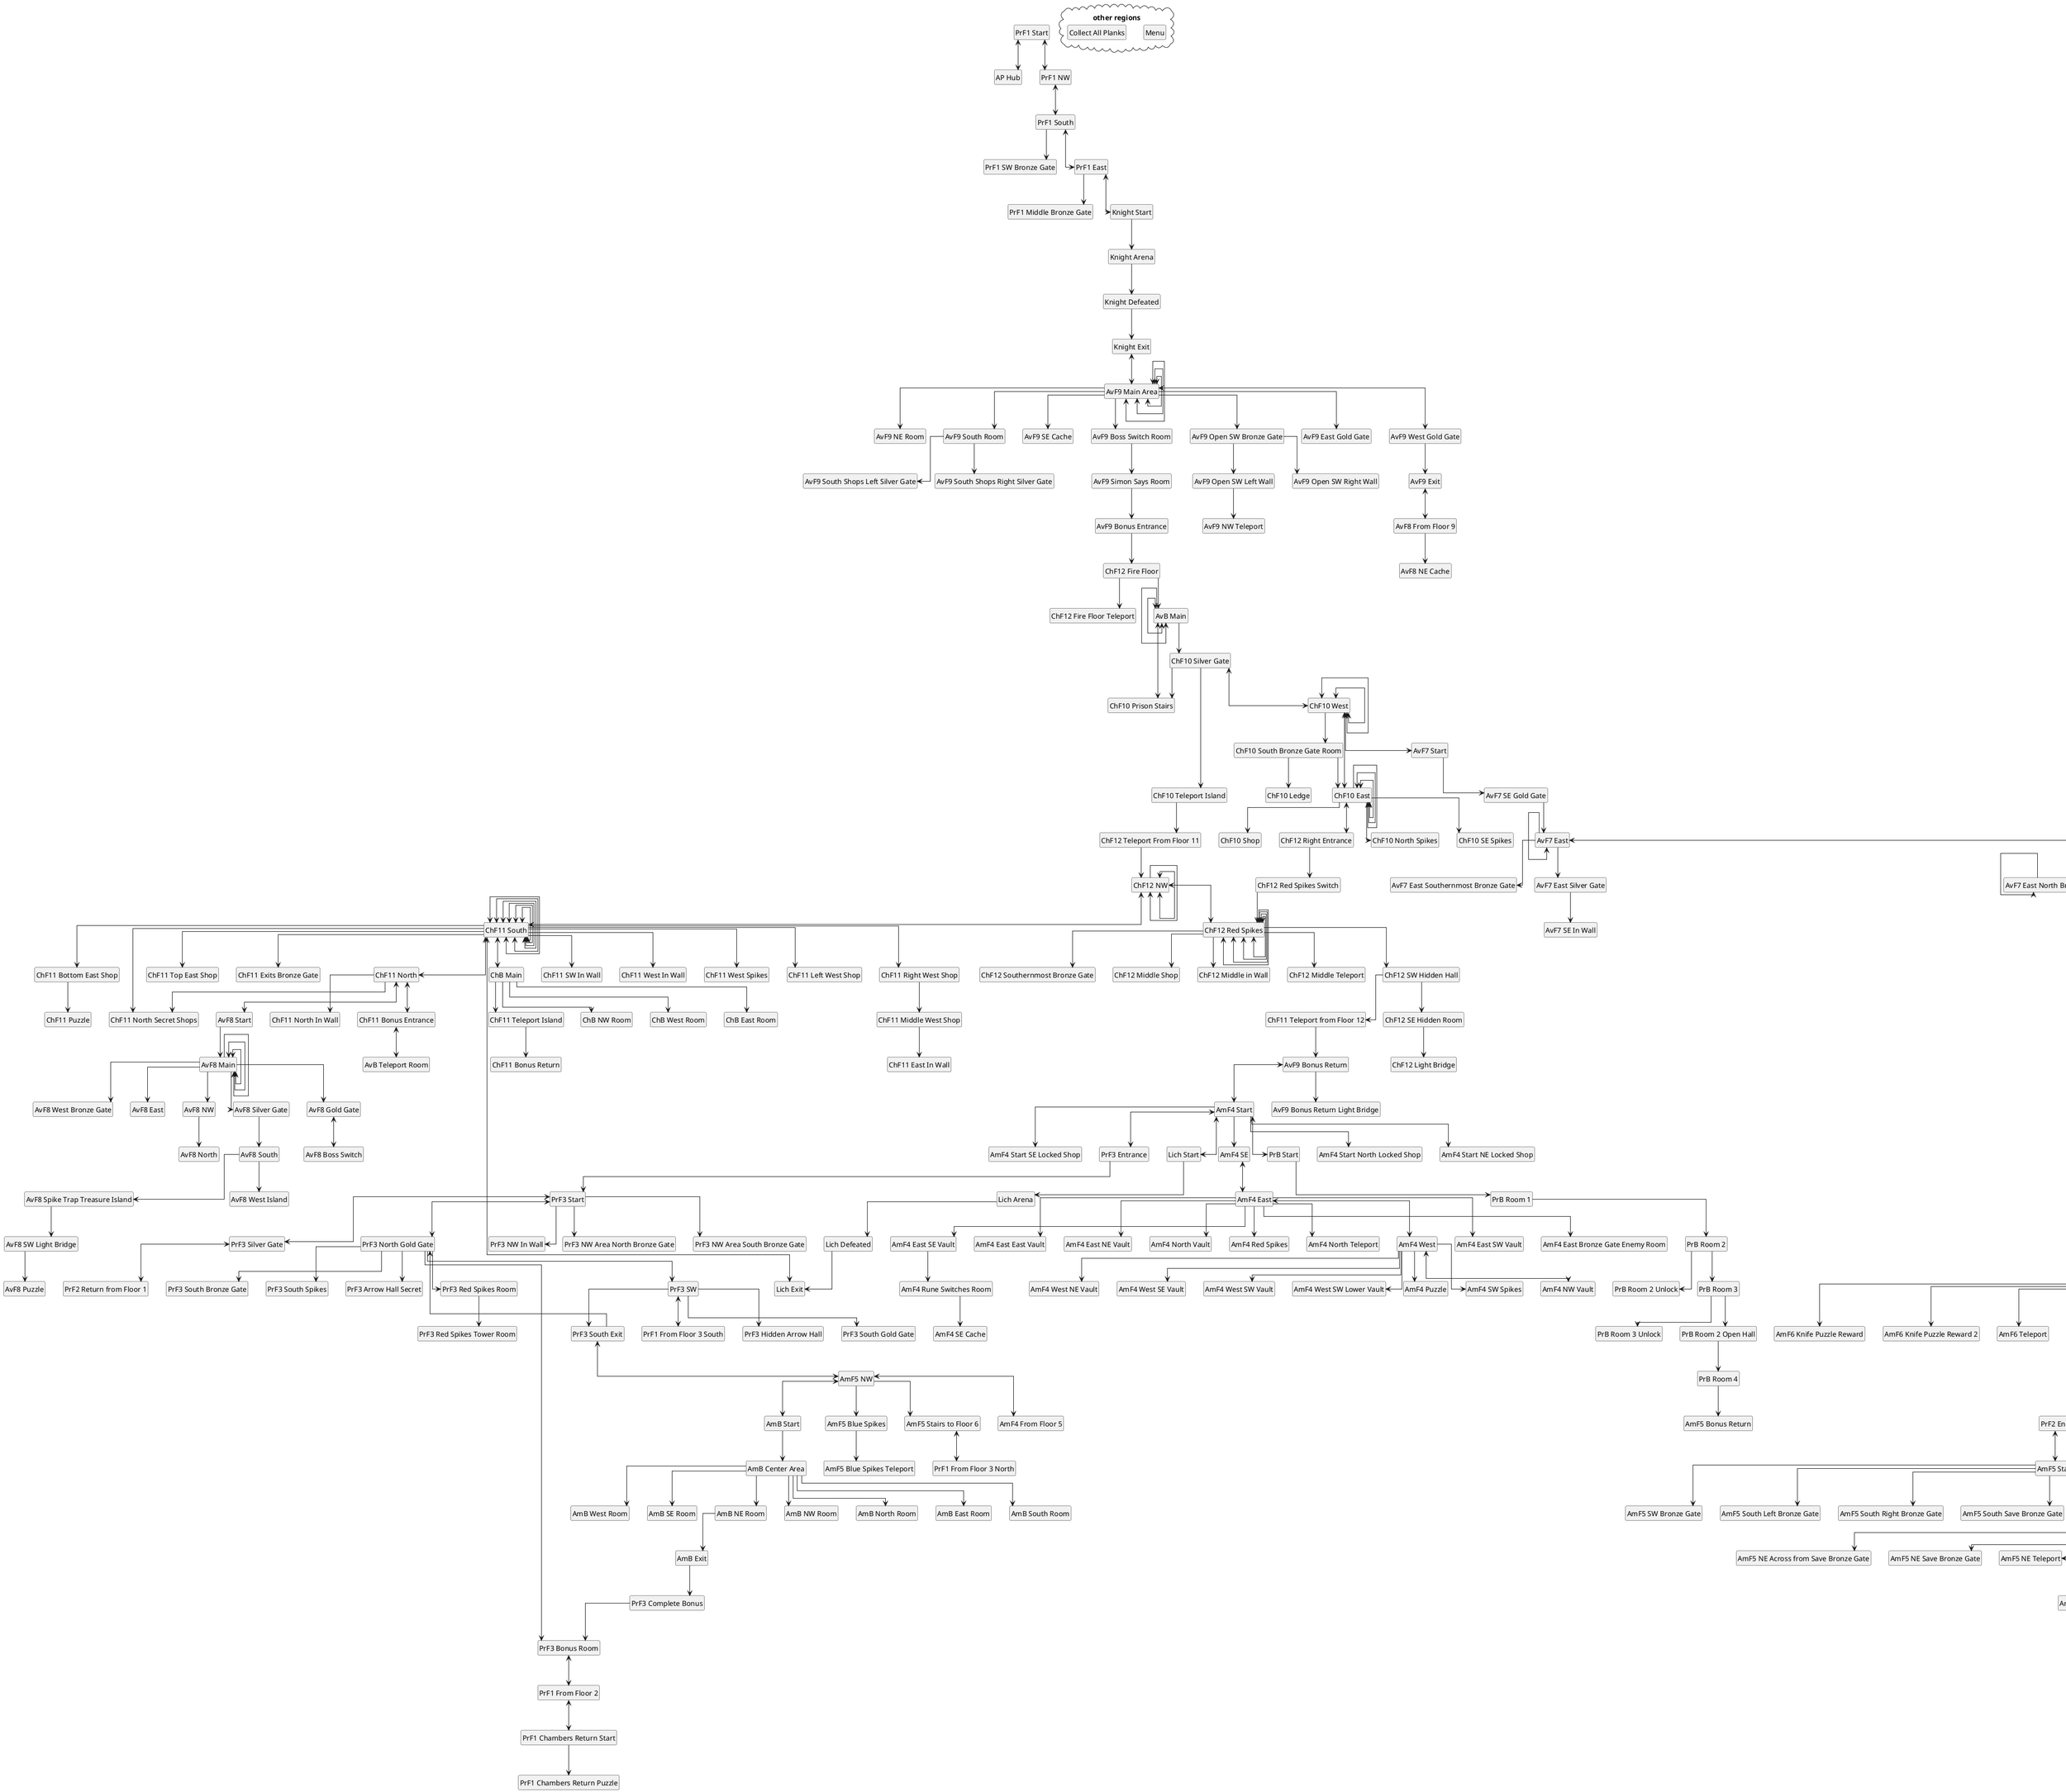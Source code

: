 @startuml
hide circle
hide empty members
skinparam linetype ortho
class "PrF1 Start"
class "AP Hub"
"PrF1 Start" <--> "AP Hub"
class "PrF1 NW"
"PrF1 Start" <--> "PrF1 NW"
class "PrF1 South"
"PrF1 NW" <--> "PrF1 South"
"PrF1 South" --> "PrF1 SW Bronze Gate"
class "PrF1 SW Bronze Gate"
class "PrF1 East"
"PrF1 South" <--> "PrF1 East"
"PrF1 East" --> "PrF1 Middle Bronze Gate"
class "PrF1 Middle Bronze Gate"
class "Knight Start"
"PrF1 East" <--> "Knight Start"
"Knight Start" --> "Knight Arena"
class "Knight Arena"
"Knight Arena" --> "Knight Defeated"
class "Knight Defeated"
"Knight Defeated" --> "Knight Exit"
class "Knight Exit"
class "AvF9 Main Area"
"Knight Exit" <--> "AvF9 Main Area"
"AvF9 Main Area" --> "AvF9 NE Room"
"AvF9 Main Area" --> "AvF9 South Room"
"AvF9 Main Area" --> "AvF9 SE Cache"
"AvF9 Main Area" --> "AvF9 Boss Switch Room"
"AvF9 Main Area" --> "AvF9 Open SW Bronze Gate"
"AvF9 Main Area" <--> "AvF9 Main Area"
"AvF9 Main Area" <--> "AvF9 Main Area"
"AvF9 Main Area" <--> "AvF9 Main Area"
"AvF9 Main Area" --> "AvF9 East Gold Gate"
class "AvF9 NE Room"
class "AvF9 South Room"
"AvF9 South Room" --> "AvF9 South Shops Left Silver Gate"
"AvF9 South Room" --> "AvF9 South Shops Right Silver Gate"
class "AvF9 SE Cache"
class "AvF9 Boss Switch Room"
"AvF9 Boss Switch Room" --> "AvF9 Simon Says Room"
class "AvF9 Open SW Bronze Gate"
"AvF9 Open SW Bronze Gate" --> "AvF9 Open SW Left Wall"
"AvF9 Open SW Bronze Gate" --> "AvF9 Open SW Right Wall"
class "AvF9 East Gold Gate"
class "AvF9 West Gold Gate"
"AvF9 Main Area" <--> "AvF9 West Gold Gate"
"AvF9 West Gold Gate" --> "AvF9 Exit"
class "AvF9 South Shops Left Silver Gate"
class "AvF9 South Shops Right Silver Gate"
class "AvF9 Simon Says Room"
"AvF9 Simon Says Room" --> "AvF9 Bonus Entrance"
class "AvF9 Open SW Left Wall"
"AvF9 Open SW Left Wall" --> "AvF9 NW Teleport"
class "AvF9 Open SW Right Wall"
class "AvF9 Exit"
class "AvF9 Bonus Entrance"
"AvF9 Bonus Entrance" --> "ChF12 Fire Floor"
class "AvF9 NW Teleport"
class "AvF8 From Floor 9"
"AvF8 From Floor 9" --> "AvF8 NE Cache"
"AvF9 Exit" <--> "AvF8 From Floor 9"
class "ChF12 Fire Floor"
"ChF12 Fire Floor" --> "ChF12 Fire Floor Teleport"
"ChF12 Fire Floor" --> "AvB Main"
class "AvF8 NE Cache"
class "ChF12 Fire Floor Teleport"
class "AvB Main"
"AvB Main" --> "ChF10 Silver Gate"
"AvB Main" <--> "AvB Main"
"AvB Main" --> "AvB Main"
class "ChF10 Prison Stairs"
"AvB Main" <--> "ChF10 Prison Stairs"
class "ChF10 Silver Gate"
"ChF10 Silver Gate" --> "ChF10 Prison Stairs"
"ChF10 Silver Gate" --> "ChF10 Teleport Island"
class "ChF10 West"
"ChF10 Silver Gate" <--> "ChF10 West"
"ChF10 West" --> "ChF10 South Bronze Gate Room"
"ChF10 West" <--> "ChF10 West"
"ChF10 West" <--> "ChF10 West"
class "ChF10 Teleport Island"
"ChF10 Teleport Island" --> "ChF12 Teleport From Floor 11"
class "ChF10 East"
"ChF10 East" --> "ChF10 North Spikes"
"ChF10 East" --> "ChF10 SE Spikes"
"ChF10 East" --> "ChF10 Shop"
"ChF10 East" <--> "ChF10 East"
"ChF10 East" <--> "ChF10 East"
"ChF10 East" --> "ChF10 East"
"ChF10 West" <--> "ChF10 East"
class "ChF10 South Bronze Gate Room"
"ChF10 South Bronze Gate Room" --> "ChF10 East"
"ChF10 South Bronze Gate Room" --> "ChF10 Ledge"
class "AvF7 Start"
"ChF10 West" <--> "AvF7 Start"
"AvF7 Start" --> "AvF7 SE Gold Gate"
class "ChF12 Teleport From Floor 11"
"ChF12 Teleport From Floor 11" --> "ChF12 NW"
class "ChF12 Right Entrance"
"ChF10 East" <--> "ChF12 Right Entrance"
"ChF12 Right Entrance" --> "ChF12 Red Spikes Switch"
class "ChF10 North Spikes"
class "ChF10 SE Spikes"
class "ChF10 Shop"
class "ChF10 Ledge"
class "AvF7 SE Gold Gate"
"AvF7 SE Gold Gate" --> "AvF7 East"
class "ChF12 NW"
"ChF12 NW" <--> "ChF12 NW"
"ChF12 NW" --> "ChF12 NW"
class "ChF12 Red Spikes Switch"
"ChF12 Red Spikes Switch" --> "ChF12 Red Spikes"
class "AvF7 East"
"AvF7 East" --> "AvF7 East Southernmost Bronze Gate"
"AvF7 East" --> "AvF7 East Silver Gate"
"AvF7 East" --> "AvF7 East"
class "ChF11 South"
"ChF12 NW" <--> "ChF11 South"
"ChF11 South" --> "ChF11 SW In Wall"
"ChF11 South" --> "ChF11 West In Wall"
"ChF11 South" --> "ChF11 West Spikes"
"ChF11 South" --> "ChF11 Left West Shop"
"ChF11 South" --> "ChF11 Right West Shop"
"ChF11 South" --> "ChF11 Bottom East Shop"
"ChF11 South" --> "ChF11 Top East Shop"
"ChF11 South" --> "ChF11 Exits Bronze Gate"
"ChF11 South" <--> "ChF11 South"
"ChF11 South" <--> "ChF11 South"
"ChF11 South" <--> "ChF11 South"
"ChF11 South" <--> "ChF11 South"
"ChF11 South" <--> "ChF11 South"
"ChF11 South" <--> "ChF11 South"
"ChF11 South" --> "ChF11 North Secret Shops"
class "ChF12 Red Spikes"
"ChF12 Red Spikes" --> "ChF12 Southernmost Bronze Gate"
"ChF12 Red Spikes" --> "ChF12 Middle Shop"
"ChF12 Red Spikes" --> "ChF12 Middle in Wall"
"ChF12 Red Spikes" --> "ChF12 Middle Teleport"
"ChF12 Red Spikes" <--> "ChF12 Red Spikes"
"ChF12 Red Spikes" <--> "ChF12 Red Spikes"
"ChF12 Red Spikes" <--> "ChF12 Red Spikes"
"ChF12 Red Spikes" <--> "ChF12 Red Spikes"
"ChF12 NW" <--> "ChF12 Red Spikes"
"ChF12 Red Spikes" --> "ChF12 SW Hidden Hall"
class "AvF7 East Southernmost Bronze Gate"
class "AvF7 East Silver Gate"
"AvF7 East Silver Gate" --> "AvF7 SE In Wall"
class "AvF7 East North Bronze Gates"
"AvF7 East" <--> "AvF7 East North Bronze Gates"
"AvF7 East North Bronze Gates" --> "AvF7 East North Bronze Gates"
"AvF7 East North Bronze Gates" --> "AvF7 East Gold Gate"
class "ChF11 SW In Wall"
class "ChF11 West In Wall"
class "ChF11 West Spikes"
class "ChF11 Left West Shop"
class "ChF11 Right West Shop"
"ChF11 Right West Shop" --> "ChF11 Middle West Shop"
class "ChF11 Bottom East Shop"
"ChF11 Bottom East Shop" --> "ChF11 Puzzle"
class "ChF11 Top East Shop"
class "ChF11 Exits Bronze Gate"
class "ChF11 North"
"ChF11 South" <--> "ChF11 North"
"ChF11 North" --> "ChF11 North In Wall"
"ChF11 North" --> "ChF11 North Secret Shops"
class "ChF11 North Secret Shops"
class "ChB Main"
"ChF11 South" <--> "ChB Main"
"ChB Main" --> "ChB NW Room"
"ChB Main" --> "ChB West Room"
"ChB Main" --> "ChB East Room"
"ChB Main" --> "ChF11 Teleport Island"
class "Lich Exit"
"ChF11 South" <--> "Lich Exit"
class "ChF12 Southernmost Bronze Gate"
class "ChF12 Middle Shop"
class "ChF12 Middle in Wall"
class "ChF12 Middle Teleport"
class "ChF12 SW Hidden Hall"
"ChF12 SW Hidden Hall" --> "ChF12 SE Hidden Room"
"ChF12 SW Hidden Hall" --> "ChF11 Teleport from Floor 12"
class "AvF7 SE In Wall"
class "AvF7 East Gold Gate"
"AvF7 East Gold Gate" --> "AvF7 NW"
class "ChF11 Middle West Shop"
"ChF11 Middle West Shop" --> "ChF11 East In Wall"
class "ChF11 Puzzle"
class "ChF11 Bonus Entrance"
"ChF11 North" <--> "ChF11 Bonus Entrance"
class "ChF11 North In Wall"
class "AvF8 Start"
"ChF11 North" <--> "AvF8 Start"
"AvF8 Start" --> "AvF8 Main"
class "ChB NW Room"
class "ChB West Room"
class "ChB East Room"
class "ChF11 Teleport Island"
"ChF11 Teleport Island" --> "ChF11 Bonus Return"
class "ChF12 SE Hidden Room"
"ChF12 SE Hidden Room" --> "ChF12 Light Bridge"
class "ChF11 Teleport from Floor 12"
"ChF11 Teleport from Floor 12" --> "AvF9 Bonus Return"
class "AvF7 NW"
"AvF7 NW" --> "AvF7 NW Hidden Room"
class "ChF11 East In Wall"
class "AvB Teleport Room"
"ChF11 Bonus Entrance" <--> "AvB Teleport Room"
class "AvF8 Main"
"AvF8 Main" --> "AvF8 West Bronze Gate"
"AvF8 Main" <--> "AvF8 Main"
"AvF8 Main" <--> "AvF8 Main"
"AvF8 Main" --> "AvF8 Main"
"AvF8 Main" --> "AvF8 East"
"AvF8 Main" --> "AvF8 NW"
"AvF8 Main" --> "AvF8 Silver Gate"
"AvF8 Main" --> "AvF8 Gold Gate"
class "ChF11 Bonus Return"
class "ChF12 Light Bridge"
class "AvF9 Bonus Return"
"AvF9 Bonus Return" --> "AvF9 Bonus Return Light Bridge"
class "AvF7 NW Hidden Room"
"AvF7 NW Hidden Room" --> "AvF7 NW Gold Gate"
class "AvF8 West Bronze Gate"
class "AvF8 East"
class "AvF8 NW"
"AvF8 NW" --> "AvF8 North"
class "AvF8 Silver Gate"
"AvF8 Silver Gate" --> "AvF8 South"
class "AvF8 Gold Gate"
class "AvF9 Bonus Return Light Bridge"
class "AmF4 Start"
"AmF4 Start" --> "AmF4 SE"
"AmF4 Start" --> "AmF4 Start North Locked Shop"
"AmF4 Start" --> "AmF4 Start NE Locked Shop"
"AmF4 Start" --> "AmF4 Start SE Locked Shop"
"AvF9 Bonus Return" <--> "AmF4 Start"
class "AvF7 NW Gold Gate"
"AvF7 NW Gold Gate" --> "AvF7 SW"
class "AvF8 North"
class "AvF8 South"
"AvF8 South" --> "AvF8 Spike Trap Treasure Island"
"AvF8 South" --> "AvF8 West Island"
class "AvF8 Boss Switch"
"AvF8 Gold Gate" <--> "AvF8 Boss Switch"
class "PrB Start"
"AmF4 Start" <--> "PrB Start"
"PrB Start" --> "PrB Room 1"
class "AmF4 SE"
class "AmF4 Start North Locked Shop"
class "AmF4 Start NE Locked Shop"
class "AmF4 Start SE Locked Shop"
class "PrF3 Entrance"
"AmF4 Start" <--> "PrF3 Entrance"
"PrF3 Entrance" --> "PrF3 Start"
class "Lich Start"
"AmF4 Start" <--> "Lich Start"
"Lich Start" --> "Lich Arena"
class "AvF7 SW"
"AvF7 SW" --> "AvF7 SW Silver Gate"
"AvF7 SW" --> "AvF7 SW Gold Gate"
"AvF7 SW" <--> "AvF7 SW"
class "AvF8 Spike Trap Treasure Island"
"AvF8 Spike Trap Treasure Island" --> "AvF8 SW Light Bridge"
class "AvF8 West Island"
class "PrB Room 1"
"PrB Room 1" --> "PrB Room 2"
class "AmF4 East"
"AmF4 SE" <--> "AmF4 East"
"AmF4 East" --> "AmF4 East SW Vault"
"AmF4 East" --> "AmF4 East Bronze Gate Enemy Room"
"AmF4 East" --> "AmF4 East SE Vault"
"AmF4 East" --> "AmF4 East East Vault"
"AmF4 East" --> "AmF4 East NE Vault"
"AmF4 East" --> "AmF4 North Vault"
"AmF4 East" --> "AmF4 Red Spikes"
"AmF4 East" --> "AmF4 North Teleport"
class "PrF3 Start"
"PrF3 Start" --> "PrF3 NW In Wall"
"PrF3 Start" --> "PrF3 NW Area North Bronze Gate"
"PrF3 Start" --> "PrF3 NW Area South Bronze Gate"
class "Lich Arena"
"Lich Arena" --> "Lich Defeated"
class "AvF7 SW Silver Gate"
"AvF7 SW Silver Gate" --> "AvF7 Start In Wall"
class "AvF7 SW Gold Gate"
"AvF7 SW Gold Gate" --> "AvF7 Exit Left"
class "AvF8 SW Light Bridge"
"AvF8 SW Light Bridge" --> "AvF8 Puzzle"
class "PrB Room 2"
"PrB Room 2" --> "PrB Room 2 Unlock"
"PrB Room 2" --> "PrB Room 3"
class "AmF4 East SW Vault"
class "AmF4 East Bronze Gate Enemy Room"
class "AmF4 East SE Vault"
"AmF4 East SE Vault" --> "AmF4 Rune Switches Room"
class "AmF4 East East Vault"
class "AmF4 East NE Vault"
class "AmF4 North Vault"
class "AmF4 Red Spikes"
class "AmF4 North Teleport"
class "AmF4 West"
"AmF4 East" <--> "AmF4 West"
"AmF4 West" --> "AmF4 West NE Vault"
"AmF4 West" --> "AmF4 West SE Vault"
"AmF4 West" --> "AmF4 West SW Vault"
"AmF4 West" --> "AmF4 West SW Lower Vault"
"AmF4 West" --> "AmF4 Puzzle"
"AmF4 West" --> "AmF4 SW Spikes"
class "PrF3 NW In Wall"
class "PrF3 NW Area North Bronze Gate"
class "PrF3 NW Area South Bronze Gate"
class "PrF3 Silver Gate"
"PrF3 Start" <--> "PrF3 Silver Gate"
class "PrF3 North Gold Gate"
"PrF3 Start" <--> "PrF3 North Gold Gate"
"PrF3 North Gold Gate" --> "PrF3 Red Spikes Room"
"PrF3 North Gold Gate" --> "PrF3 Bonus Room"
"PrF3 North Gold Gate" --> "PrF3 South Bronze Gate"
"PrF3 North Gold Gate" --> "PrF3 South Spikes"
"PrF3 North Gold Gate" --> "PrF3 SW"
"PrF3 North Gold Gate" --> "PrF3 Arrow Hall Secret"
class "Lich Defeated"
"Lich Defeated" --> "Lich Exit"
class "AvF7 Start In Wall"
class "AvF7 Exit Left"
"AvF7 Exit Left" --> "AvF7 Exit Right"
class "AvF8 Puzzle"
class "PrB Room 2 Unlock"
class "PrB Room 3"
"PrB Room 3" --> "PrB Room 3 Unlock"
"PrB Room 3" --> "PrB Room 2 Open Hall"
class "AmF4 Rune Switches Room"
"AmF4 Rune Switches Room" --> "AmF4 SE Cache"
class "AmF4 NW Vault"
"AmF4 West" <--> "AmF4 NW Vault"
class "AmF4 West NE Vault"
class "AmF4 West SE Vault"
class "AmF4 West SW Vault"
class "AmF4 West SW Lower Vault"
class "AmF4 Puzzle"
class "AmF4 SW Spikes"
class "PrF2 Return from Floor 1"
"PrF3 Silver Gate" <--> "PrF2 Return from Floor 1"
class "PrF3 Red Spikes Room"
"PrF3 Red Spikes Room" --> "PrF3 Red Spikes Tower Room"
class "PrF3 Bonus Room"
class "PrF3 South Bronze Gate"
class "PrF3 South Spikes"
class "PrF3 SW"
"PrF3 SW" --> "PrF3 South Exit"
"PrF3 SW" --> "PrF3 Hidden Arrow Hall"
"PrF3 SW" --> "PrF3 South Gold Gate"
class "PrF3 Arrow Hall Secret"
class "Dragon Start"
"AvF7 Exit Left" <--> "Dragon Start"
"Dragon Start" --> "Dragon Defeated"
class "AvF7 Exit Right"
class "PrB Room 3 Unlock"
class "PrB Room 2 Open Hall"
"PrB Room 2 Open Hall" --> "PrB Room 4"
class "AmF4 SE Cache"
class "PrF3 Red Spikes Tower Room"
class "PrF1 From Floor 2"
"PrF3 Bonus Room" <--> "PrF1 From Floor 2"
class "PrF3 South Exit"
"PrF3 South Exit" --> "PrF3 North Gold Gate"
class "PrF3 Hidden Arrow Hall"
class "PrF3 South Gold Gate"
class "PrF1 From Floor 3 South"
"PrF3 SW" <--> "PrF1 From Floor 3 South"
class "Dragon Defeated"
"Dragon Defeated" --> "Chambers Escape"
class "AmF6 Main"
"AvF7 Exit Right" <--> "AmF6 Main"
"AmF6 Main" --> "AmF6 Knife Puzzle Reward"
"AmF6 Main" --> "AmF6 Knife Puzzle Reward 2"
"AmF6 Main" --> "AmF6 Teleport"
"AmF6 Main" --> "AmF6 Pyramids North Bronze Gate"
"AmF6 Main" --> "AmF6 Pyramids East Bronze Gate"
"AmF6 Main" --> "AmF6 North Left Bronze Gate"
"AmF6 Main" --> "AmF6 North Right Bronze Gate"
"AmF6 Main" --> "AmF6 SE Left Bronze Gate"
"AmF6 Main" --> "AmF6 SE Right Bronze Gate"
class "PrB Room 4"
"PrB Room 4" --> "AmF5 Bonus Return"
class "PrF1 Chambers Return Start"
"PrF1 From Floor 2" <--> "PrF1 Chambers Return Start"
"PrF1 Chambers Return Start" --> "PrF1 Chambers Return Puzzle"
class "AmF5 NW"
"AmF5 NW" --> "AmF5 Blue Spikes"
"AmF5 NW" --> "AmF5 Stairs to Floor 6"
"PrF3 South Exit" <--> "AmF5 NW"
class "Chambers Escape"
"Chambers Escape" --> "Archives Escape"
class "AmF6 Start"
"AmF6 Main" <--> "AmF6 Start"
class "AmF6 Knife Puzzle Reward"
class "AmF6 Knife Puzzle Reward 2"
class "PrF2 Middle"
"AmF6 Main" <--> "PrF2 Middle"
class "AmF6 Teleport"
class "AmF6 Pyramids North Bronze Gate"
class "AmF6 Pyramids East Bronze Gate"
class "AmF6 North Left Bronze Gate"
class "AmF6 North Right Bronze Gate"
class "AmF6 SE Left Bronze Gate"
class "AmF6 SE Right Bronze Gate"
class "AmF5 Bonus Return"
class "PrF1 Chambers Return Puzzle"
class "AmF4 From Floor 5"
"AmF5 NW" <--> "AmF4 From Floor 5"
class "AmB Start"
"AmF5 NW" <--> "AmB Start"
"AmB Start" --> "AmB Center Area"
class "AmF5 Blue Spikes"
"AmF5 Blue Spikes" --> "AmF5 Blue Spikes Teleport"
class "AmF5 Stairs to Floor 6"
class "Archives Escape"
"Archives Escape" --> "Armory Escape"
class "PrF2 Start"
"PrF2 Middle" <--> "PrF2 Start"
class "PrF2 North"
"PrF2 Middle" <--> "PrF2 North"
"PrF2 North" --> "PrF2 Spike Puzzle Bottom"
"PrF2 North" --> "PrF2 Spike Puzzle Top"
"PrF2 North" --> "PrF2 Spike Puzzle Left"
"PrF2 North" --> "PrF2 Red Spike Switch"
class "PrF2 South"
"PrF2 Middle" <--> "PrF2 South"
"PrF2 South" --> "PrF2 East Bronze Gate Past Gold Gate"
"PrF2 South" --> "PrF2 Middle Bronze Gate"
"PrF2 South" --> "PrF2 SE Bronze Gate"
"PrF2 South" --> "PrF2 Gold Gate Room Reward"
"PrF2 South" --> "PrF2 West Treasure Room"
"PrF2 South" --> "PrF2 Item Puzzle"
class "AmB Center Area"
"AmB Center Area" --> "AmB NW Room"
"AmB Center Area" --> "AmB North Room"
"AmB Center Area" --> "AmB East Room"
"AmB Center Area" --> "AmB South Room"
"AmB Center Area" --> "AmB West Room"
"AmB Center Area" --> "AmB SE Room"
"AmB Center Area" --> "AmB NE Room"
class "AmF5 Blue Spikes Teleport"
class "PrF1 From Floor 3 North"
"AmF5 Stairs to Floor 6" <--> "PrF1 From Floor 3 North"
class "Armory Escape"
"Armory Escape" --> "Prison Escape"
class "Queen Start"
"PrF2 Start" <--> "Queen Start"
"Queen Start" --> "Queen Arena"
class "PrF2 Spike Puzzle Bottom"
class "PrF2 Spike Puzzle Top"
class "PrF2 Spike Puzzle Left"
class "PrF2 Red Spike Switch"
"PrF2 Red Spike Switch" --> "PrF2 Puzzle"
"PrF2 Red Spike Switch" --> "PrF2 East Bronze Gate"
"PrF2 Red Spike Switch" --> "PrF2 East Save Room"
class "PrF2 East Bronze Gate Past Gold Gate"
class "PrF2 Middle Bronze Gate"
class "PrF2 SE Bronze Gate"
class "PrF2 Gold Gate Room Reward"
class "PrF2 West Treasure Room"
"PrF2 West Treasure Room" --> "PrF2 West Treasure Room Teleport Item"
class "PrF2 Item Puzzle"
class "PrF2 End"
"PrF2 South" <--> "PrF2 End"
class "AmB NW Room"
class "AmB North Room"
class "AmB East Room"
class "AmB South Room"
class "AmB West Room"
class "AmB SE Room"
class "AmB NE Room"
"AmB NE Room" --> "AmB Exit"
class "Prison Escape"
"Prison Escape" --> "Escaped Castle Hammerwatch"
class "Queen Arena"
"Queen Arena" --> "Queen Defeated"
class "PrF2 Puzzle"
class "PrF2 East Bronze Gate"
class "PrF2 East Save Room"
class "PrF2 West Treasure Room Teleport Item"
class "AmF5 Start"
"PrF2 End" <--> "AmF5 Start"
"AmF5 Start" --> "AmF5 South Teleport"
"AmF5 Start" --> "AmF5 SE Teleport"
"AmF5 Start" --> "AmF5 Puzzle"
"AmF5 Start" --> "AmF5 SW Bronze Gate"
"AmF5 Start" --> "AmF5 South Left Bronze Gate"
"AmF5 Start" --> "AmF5 South Right Bronze Gate"
"AmF5 Start" --> "AmF5 South Save Bronze Gate"
class "AmB Exit"
"AmB Exit" --> "PrF3 Complete Bonus"
class "Escaped Castle Hammerwatch"
class "Queen Defeated"
"Queen Defeated" --> "Queen Exit"
class "AmF5 South Teleport"
class "AmF5 SE Teleport"
class "AmF5 Puzzle"
class "AmF5 SW Bronze Gate"
class "AmF5 South Left Bronze Gate"
class "AmF5 South Right Bronze Gate"
class "AmF5 South Save Bronze Gate"
class "AmF5 NE"
"AmF5 Start" <--> "AmF5 NE"
"AmF5 NE" --> "AmF5 NE Miniboss Bronze Gate"
"AmF5 NE" --> "AmF5 NE Rune Puzzle Left Bronze Gate"
"AmF5 NE" --> "AmF5 NE Rune Puzzle Right Bronze Gate"
"AmF5 NE" --> "AmF5 NE Across from Save Bronze Gate"
"AmF5 NE" --> "AmF5 NE Save Bronze Gate"
"AmF5 NE" --> "AmF5 NE Teleport"
"AmF5 NE" --> "AmF5 East"
class "PrF3 Complete Bonus"
"PrF3 Complete Bonus" --> "PrF3 Bonus Room"
class "Queen Exit"
class "AmF5 NE Miniboss Bronze Gate"
class "AmF5 NE Rune Puzzle Left Bronze Gate"
class "AmF5 NE Rune Puzzle Right Bronze Gate"
class "AmF5 NE Across from Save Bronze Gate"
class "AmF5 NE Save Bronze Gate"
class "AmF5 NE Teleport"
class "AmF5 East"
"AmF5 East" --> "AmF5 East Bronze Gate"
class "AmF6 from Floor 5"
"Queen Exit" <--> "AmF6 from Floor 5"
"AmF6 from Floor 5" --> "AmF6 Pyramids South Bronze Gate"
class "AmF5 East Bronze Gate"
class "AmF6 Pyramids South Bronze Gate"
package "other regions" <<Cloud>> {
class "Menu"
class "Collect All Planks"
}
@enduml